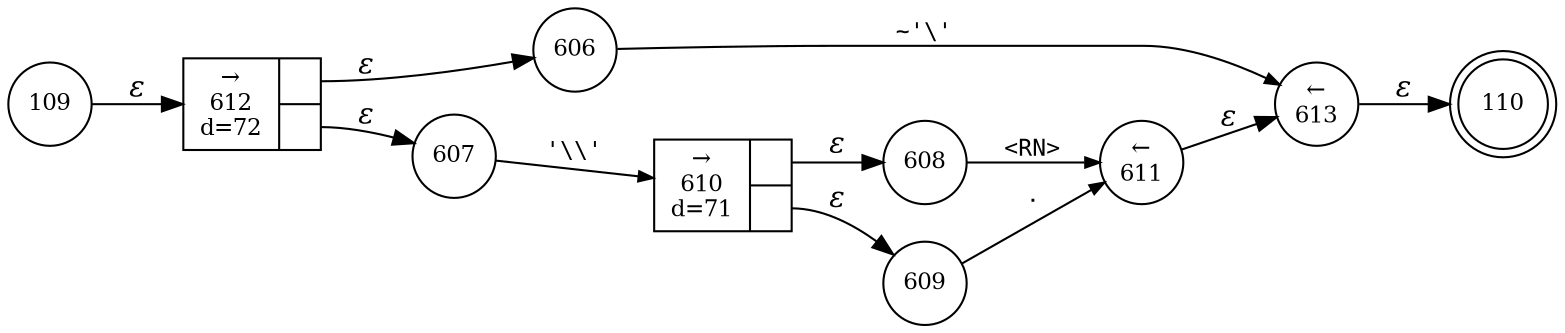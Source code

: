 digraph ATN {
rankdir=LR;
s110[fontsize=11, label="110", shape=doublecircle, fixedsize=true, width=.6];
s608[fontsize=11,label="608", shape=circle, fixedsize=true, width=.55, peripheries=1];
s609[fontsize=11,label="609", shape=circle, fixedsize=true, width=.55, peripheries=1];
s610[fontsize=11,label="{&rarr;\n610\nd=71|{<p0>|<p1>}}", shape=record, fixedsize=false, peripheries=1];
s611[fontsize=11,label="&larr;\n611", shape=circle, fixedsize=true, width=.55, peripheries=1];
s612[fontsize=11,label="{&rarr;\n612\nd=72|{<p0>|<p1>}}", shape=record, fixedsize=false, peripheries=1];
s613[fontsize=11,label="&larr;\n613", shape=circle, fixedsize=true, width=.55, peripheries=1];
s109[fontsize=11,label="109", shape=circle, fixedsize=true, width=.55, peripheries=1];
s606[fontsize=11,label="606", shape=circle, fixedsize=true, width=.55, peripheries=1];
s607[fontsize=11,label="607", shape=circle, fixedsize=true, width=.55, peripheries=1];
s109 -> s612 [fontname="Times-Italic", label="&epsilon;"];
s612:p0 -> s606 [fontname="Times-Italic", label="&epsilon;"];
s612:p1 -> s607 [fontname="Times-Italic", label="&epsilon;"];
s606 -> s613 [fontsize=11, fontname="Courier", arrowsize=.7, label = "~'\\'", arrowhead = normal];
s607 -> s610 [fontsize=11, fontname="Courier", arrowsize=.7, label = "'\\\\'", arrowhead = normal];
s613 -> s110 [fontname="Times-Italic", label="&epsilon;"];
s610:p0 -> s608 [fontname="Times-Italic", label="&epsilon;"];
s610:p1 -> s609 [fontname="Times-Italic", label="&epsilon;"];
s608 -> s611 [fontsize=11, fontname="Courier", arrowsize=.7, label = "<RN>", arrowhead = normal];
s609 -> s611 [fontsize=11, fontname="Courier", arrowsize=.7, label = ".", arrowhead = normal];
s611 -> s613 [fontname="Times-Italic", label="&epsilon;"];
}